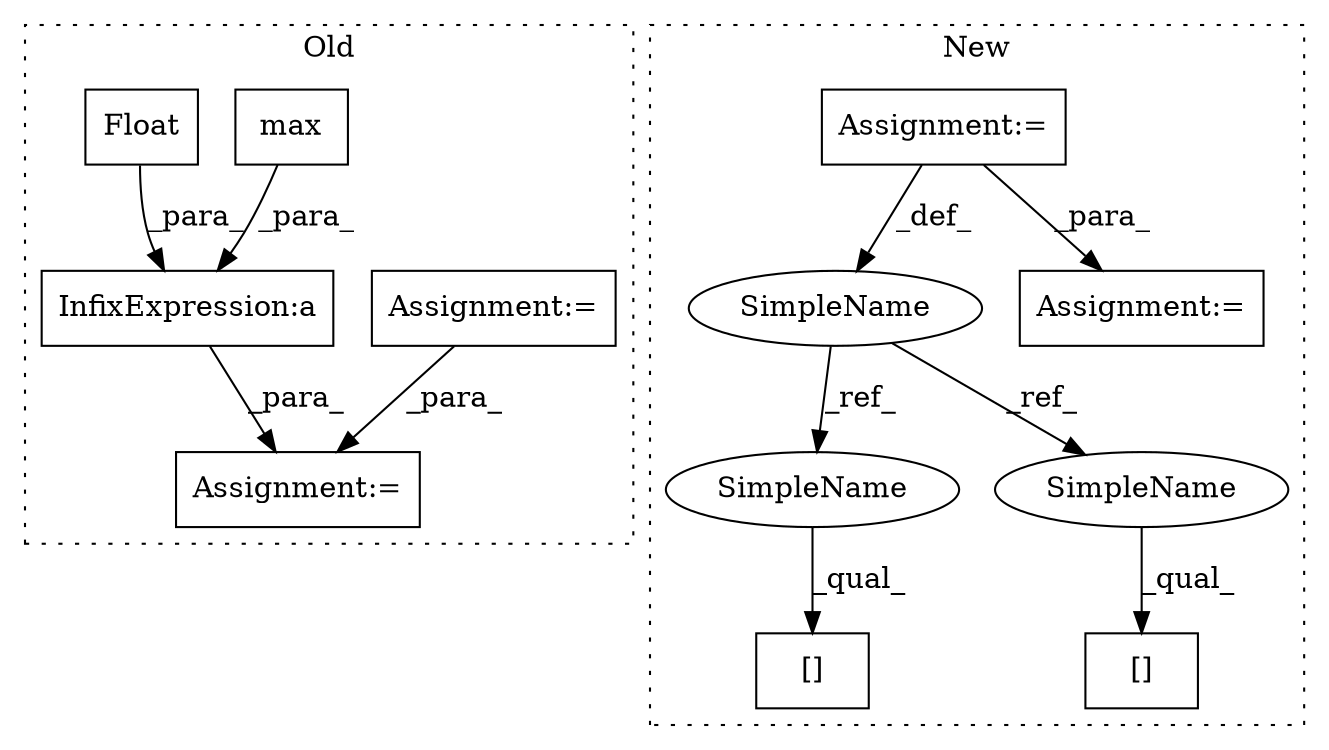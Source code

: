 digraph G {
subgraph cluster0 {
1 [label="max" a="32" s="565,577" l="4,1" shape="box"];
3 [label="Assignment:=" a="7" s="593" l="1" shape="box"];
5 [label="Assignment:=" a="7" s="683" l="24" shape="box"];
8 [label="InfixExpression:a" a="27" s="562" l="3" shape="box"];
9 [label="Float" a="32" s="543,561" l="6,1" shape="box"];
label = "Old";
style="dotted";
}
subgraph cluster1 {
2 [label="[]" a="2" s="731,741" l="9,1" shape="box"];
4 [label="Assignment:=" a="7" s="594" l="6" shape="box"];
6 [label="[]" a="2" s="755,765" l="9,1" shape="box"];
7 [label="SimpleName" a="42" s="586" l="8" shape="ellipse"];
10 [label="Assignment:=" a="7" s="706" l="1" shape="box"];
11 [label="SimpleName" a="42" s="755" l="8" shape="ellipse"];
12 [label="SimpleName" a="42" s="731" l="8" shape="ellipse"];
label = "New";
style="dotted";
}
1 -> 8 [label="_para_"];
4 -> 10 [label="_para_"];
4 -> 7 [label="_def_"];
5 -> 3 [label="_para_"];
7 -> 11 [label="_ref_"];
7 -> 12 [label="_ref_"];
8 -> 3 [label="_para_"];
9 -> 8 [label="_para_"];
11 -> 6 [label="_qual_"];
12 -> 2 [label="_qual_"];
}